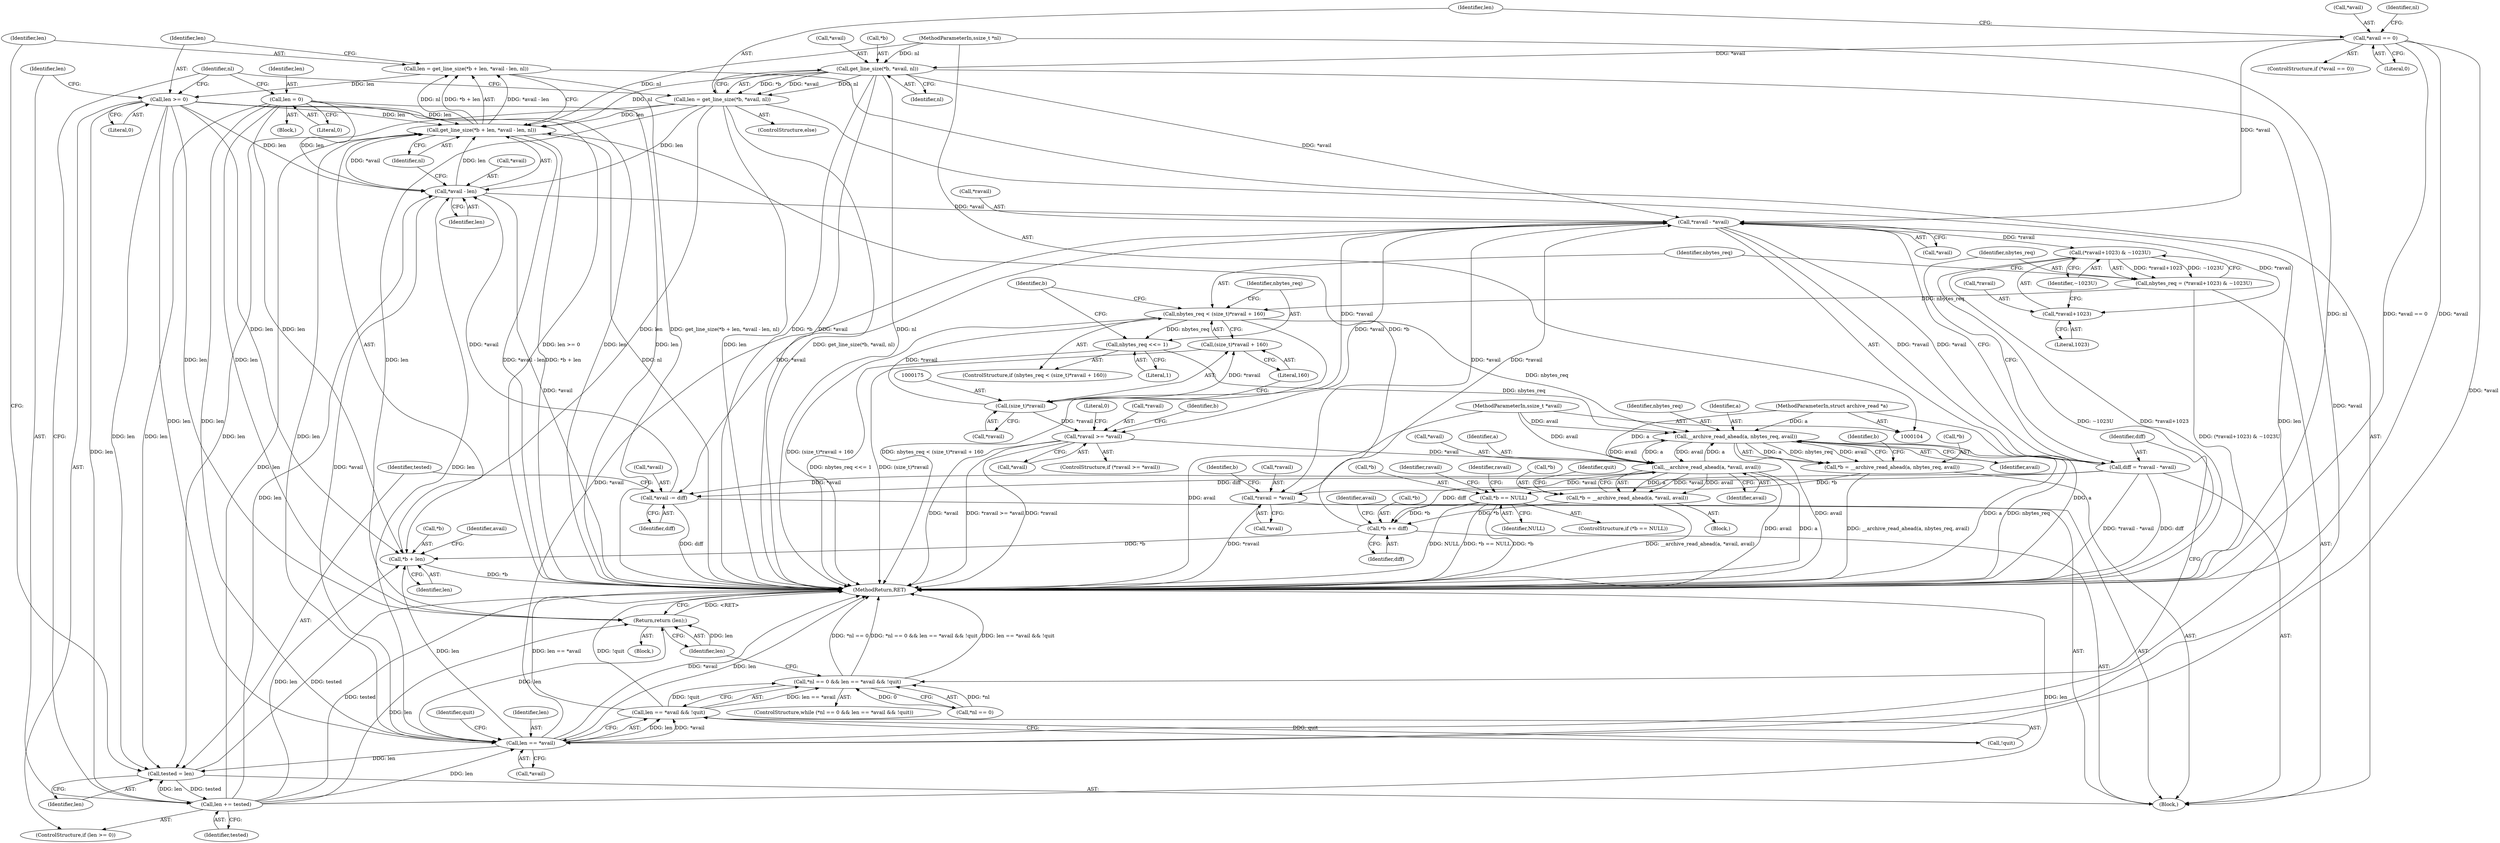 digraph "0_libarchive_eec077f52bfa2d3f7103b4b74d52572ba8a15aca@integer" {
"1000230" [label="(Call,len = get_line_size(*b + len, *avail - len, nl))"];
"1000232" [label="(Call,get_line_size(*b + len, *avail - len, nl))"];
"1000219" [label="(Call,*b += diff)"];
"1000153" [label="(Call,diff = *ravail - *avail)"];
"1000155" [label="(Call,*ravail - *avail)"];
"1000214" [label="(Call,*ravail = *avail)"];
"1000206" [label="(Call,__archive_read_ahead(a, *avail, avail))"];
"1000185" [label="(Call,__archive_read_ahead(a, nbytes_req, avail))"];
"1000105" [label="(MethodParameterIn,struct archive_read *a)"];
"1000171" [label="(Call,nbytes_req < (size_t)*ravail + 160)"];
"1000161" [label="(Call,nbytes_req = (*ravail+1023) & ~1023U)"];
"1000163" [label="(Call,(*ravail+1023) & ~1023U)"];
"1000174" [label="(Call,(size_t)*ravail)"];
"1000179" [label="(Call,nbytes_req <<= 1)"];
"1000107" [label="(MethodParameterIn,ssize_t *avail)"];
"1000196" [label="(Call,*ravail >= *avail)"];
"1000237" [label="(Call,*avail - len)"];
"1000223" [label="(Call,*avail -= diff)"];
"1000126" [label="(Call,len = 0)"];
"1000243" [label="(Call,len >= 0)"];
"1000230" [label="(Call,len = get_line_size(*b + len, *avail - len, nl))"];
"1000145" [label="(Call,len == *avail)"];
"1000246" [label="(Call,len += tested)"];
"1000227" [label="(Call,tested = len)"];
"1000130" [label="(Call,len = get_line_size(*b, *avail, nl))"];
"1000132" [label="(Call,get_line_size(*b, *avail, nl))"];
"1000117" [label="(Call,*avail == 0)"];
"1000109" [label="(MethodParameterIn,ssize_t *nl)"];
"1000190" [label="(Call,*b == NULL)"];
"1000182" [label="(Call,*b = __archive_read_ahead(a, nbytes_req, avail))"];
"1000203" [label="(Call,*b = __archive_read_ahead(a, *avail, avail))"];
"1000144" [label="(Call,len == *avail && !quit)"];
"1000139" [label="(Call,*nl == 0 && len == *avail && !quit)"];
"1000233" [label="(Call,*b + len)"];
"1000164" [label="(Call,*ravail+1023)"];
"1000173" [label="(Call,(size_t)*ravail + 160)"];
"1000249" [label="(Return,return (len);)"];
"1000251" [label="(MethodReturn,RET)"];
"1000230" [label="(Call,len = get_line_size(*b + len, *avail - len, nl))"];
"1000105" [label="(MethodParameterIn,struct archive_read *a)"];
"1000131" [label="(Identifier,len)"];
"1000124" [label="(Identifier,nl)"];
"1000184" [label="(Identifier,b)"];
"1000171" [label="(Call,nbytes_req < (size_t)*ravail + 160)"];
"1000107" [label="(MethodParameterIn,ssize_t *avail)"];
"1000127" [label="(Identifier,len)"];
"1000232" [label="(Call,get_line_size(*b + len, *avail - len, nl))"];
"1000222" [label="(Identifier,diff)"];
"1000191" [label="(Call,*b)"];
"1000206" [label="(Call,__archive_read_ahead(a, *avail, avail))"];
"1000186" [label="(Identifier,a)"];
"1000199" [label="(Call,*avail)"];
"1000202" [label="(Literal,0)"];
"1000214" [label="(Call,*ravail = *avail)"];
"1000151" [label="(Block,)"];
"1000130" [label="(Call,len = get_line_size(*b, *avail, nl))"];
"1000176" [label="(Call,*ravail)"];
"1000172" [label="(Identifier,nbytes_req)"];
"1000150" [label="(Identifier,quit)"];
"1000135" [label="(Call,*avail)"];
"1000229" [label="(Identifier,len)"];
"1000145" [label="(Call,len == *avail)"];
"1000167" [label="(Literal,1023)"];
"1000241" [label="(Identifier,nl)"];
"1000215" [label="(Call,*ravail)"];
"1000196" [label="(Call,*ravail >= *avail)"];
"1000192" [label="(Identifier,b)"];
"1000234" [label="(Call,*b)"];
"1000168" [label="(Identifier,~1023U)"];
"1000236" [label="(Identifier,len)"];
"1000144" [label="(Call,len == *avail && !quit)"];
"1000195" [label="(ControlStructure,if (*ravail >= *avail))"];
"1000137" [label="(Identifier,nl)"];
"1000198" [label="(Identifier,ravail)"];
"1000194" [label="(Block,)"];
"1000231" [label="(Identifier,len)"];
"1000239" [label="(Identifier,avail)"];
"1000161" [label="(Call,nbytes_req = (*ravail+1023) & ~1023U)"];
"1000155" [label="(Call,*ravail - *avail)"];
"1000164" [label="(Call,*ravail+1023)"];
"1000126" [label="(Call,len = 0)"];
"1000197" [label="(Call,*ravail)"];
"1000188" [label="(Identifier,avail)"];
"1000187" [label="(Identifier,nbytes_req)"];
"1000204" [label="(Call,*b)"];
"1000219" [label="(Call,*b += diff)"];
"1000248" [label="(Identifier,tested)"];
"1000162" [label="(Identifier,nbytes_req)"];
"1000165" [label="(Call,*ravail)"];
"1000226" [label="(Identifier,diff)"];
"1000154" [label="(Identifier,diff)"];
"1000240" [label="(Identifier,len)"];
"1000212" [label="(Identifier,quit)"];
"1000153" [label="(Call,diff = *ravail - *avail)"];
"1000121" [label="(Block,)"];
"1000146" [label="(Identifier,len)"];
"1000120" [label="(Literal,0)"];
"1000208" [label="(Call,*avail)"];
"1000116" [label="(ControlStructure,if (*avail == 0))"];
"1000224" [label="(Call,*avail)"];
"1000185" [label="(Call,__archive_read_ahead(a, nbytes_req, avail))"];
"1000181" [label="(Literal,1)"];
"1000249" [label="(Return,return (len);)"];
"1000129" [label="(ControlStructure,else)"];
"1000228" [label="(Identifier,tested)"];
"1000225" [label="(Identifier,avail)"];
"1000244" [label="(Identifier,len)"];
"1000149" [label="(Call,!quit)"];
"1000233" [label="(Call,*b + len)"];
"1000142" [label="(Identifier,nl)"];
"1000183" [label="(Call,*b)"];
"1000207" [label="(Identifier,a)"];
"1000110" [label="(Block,)"];
"1000190" [label="(Call,*b == NULL)"];
"1000158" [label="(Call,*avail)"];
"1000221" [label="(Identifier,b)"];
"1000147" [label="(Call,*avail)"];
"1000193" [label="(Identifier,NULL)"];
"1000220" [label="(Call,*b)"];
"1000238" [label="(Call,*avail)"];
"1000245" [label="(Literal,0)"];
"1000246" [label="(Call,len += tested)"];
"1000139" [label="(Call,*nl == 0 && len == *avail && !quit)"];
"1000132" [label="(Call,get_line_size(*b, *avail, nl))"];
"1000250" [label="(Identifier,len)"];
"1000210" [label="(Identifier,avail)"];
"1000242" [label="(ControlStructure,if (len >= 0))"];
"1000179" [label="(Call,nbytes_req <<= 1)"];
"1000178" [label="(Literal,160)"];
"1000237" [label="(Call,*avail - len)"];
"1000163" [label="(Call,(*ravail+1023) & ~1023U)"];
"1000118" [label="(Call,*avail)"];
"1000223" [label="(Call,*avail -= diff)"];
"1000138" [label="(ControlStructure,while (*nl == 0 && len == *avail && !quit))"];
"1000227" [label="(Call,tested = len)"];
"1000180" [label="(Identifier,nbytes_req)"];
"1000216" [label="(Identifier,ravail)"];
"1000140" [label="(Call,*nl == 0)"];
"1000205" [label="(Identifier,b)"];
"1000156" [label="(Call,*ravail)"];
"1000133" [label="(Call,*b)"];
"1000203" [label="(Call,*b = __archive_read_ahead(a, *avail, avail))"];
"1000117" [label="(Call,*avail == 0)"];
"1000243" [label="(Call,len >= 0)"];
"1000109" [label="(MethodParameterIn,ssize_t *nl)"];
"1000170" [label="(ControlStructure,if (nbytes_req < (size_t)*ravail + 160))"];
"1000174" [label="(Call,(size_t)*ravail)"];
"1000247" [label="(Identifier,len)"];
"1000173" [label="(Call,(size_t)*ravail + 160)"];
"1000189" [label="(ControlStructure,if (*b == NULL))"];
"1000217" [label="(Call,*avail)"];
"1000128" [label="(Literal,0)"];
"1000182" [label="(Call,*b = __archive_read_ahead(a, nbytes_req, avail))"];
"1000230" -> "1000151"  [label="AST: "];
"1000230" -> "1000232"  [label="CFG: "];
"1000231" -> "1000230"  [label="AST: "];
"1000232" -> "1000230"  [label="AST: "];
"1000244" -> "1000230"  [label="CFG: "];
"1000230" -> "1000251"  [label="DDG: get_line_size(*b + len, *avail - len, nl)"];
"1000232" -> "1000230"  [label="DDG: *b + len"];
"1000232" -> "1000230"  [label="DDG: *avail - len"];
"1000232" -> "1000230"  [label="DDG: nl"];
"1000230" -> "1000243"  [label="DDG: len"];
"1000232" -> "1000241"  [label="CFG: "];
"1000233" -> "1000232"  [label="AST: "];
"1000237" -> "1000232"  [label="AST: "];
"1000241" -> "1000232"  [label="AST: "];
"1000232" -> "1000251"  [label="DDG: *avail - len"];
"1000232" -> "1000251"  [label="DDG: *b + len"];
"1000232" -> "1000251"  [label="DDG: nl"];
"1000219" -> "1000232"  [label="DDG: *b"];
"1000126" -> "1000232"  [label="DDG: len"];
"1000243" -> "1000232"  [label="DDG: len"];
"1000145" -> "1000232"  [label="DDG: len"];
"1000246" -> "1000232"  [label="DDG: len"];
"1000130" -> "1000232"  [label="DDG: len"];
"1000237" -> "1000232"  [label="DDG: *avail"];
"1000237" -> "1000232"  [label="DDG: len"];
"1000132" -> "1000232"  [label="DDG: nl"];
"1000109" -> "1000232"  [label="DDG: nl"];
"1000219" -> "1000151"  [label="AST: "];
"1000219" -> "1000222"  [label="CFG: "];
"1000220" -> "1000219"  [label="AST: "];
"1000222" -> "1000219"  [label="AST: "];
"1000225" -> "1000219"  [label="CFG: "];
"1000153" -> "1000219"  [label="DDG: diff"];
"1000190" -> "1000219"  [label="DDG: *b"];
"1000203" -> "1000219"  [label="DDG: *b"];
"1000219" -> "1000233"  [label="DDG: *b"];
"1000153" -> "1000151"  [label="AST: "];
"1000153" -> "1000155"  [label="CFG: "];
"1000154" -> "1000153"  [label="AST: "];
"1000155" -> "1000153"  [label="AST: "];
"1000162" -> "1000153"  [label="CFG: "];
"1000153" -> "1000251"  [label="DDG: *ravail - *avail"];
"1000153" -> "1000251"  [label="DDG: diff"];
"1000155" -> "1000153"  [label="DDG: *ravail"];
"1000155" -> "1000153"  [label="DDG: *avail"];
"1000153" -> "1000223"  [label="DDG: diff"];
"1000155" -> "1000158"  [label="CFG: "];
"1000156" -> "1000155"  [label="AST: "];
"1000158" -> "1000155"  [label="AST: "];
"1000214" -> "1000155"  [label="DDG: *ravail"];
"1000237" -> "1000155"  [label="DDG: *avail"];
"1000117" -> "1000155"  [label="DDG: *avail"];
"1000132" -> "1000155"  [label="DDG: *avail"];
"1000145" -> "1000155"  [label="DDG: *avail"];
"1000155" -> "1000163"  [label="DDG: *ravail"];
"1000155" -> "1000164"  [label="DDG: *ravail"];
"1000155" -> "1000174"  [label="DDG: *ravail"];
"1000155" -> "1000196"  [label="DDG: *avail"];
"1000155" -> "1000214"  [label="DDG: *avail"];
"1000155" -> "1000223"  [label="DDG: *avail"];
"1000214" -> "1000151"  [label="AST: "];
"1000214" -> "1000217"  [label="CFG: "];
"1000215" -> "1000214"  [label="AST: "];
"1000217" -> "1000214"  [label="AST: "];
"1000221" -> "1000214"  [label="CFG: "];
"1000214" -> "1000251"  [label="DDG: *ravail"];
"1000206" -> "1000214"  [label="DDG: *avail"];
"1000206" -> "1000203"  [label="AST: "];
"1000206" -> "1000210"  [label="CFG: "];
"1000207" -> "1000206"  [label="AST: "];
"1000208" -> "1000206"  [label="AST: "];
"1000210" -> "1000206"  [label="AST: "];
"1000203" -> "1000206"  [label="CFG: "];
"1000206" -> "1000251"  [label="DDG: avail"];
"1000206" -> "1000251"  [label="DDG: a"];
"1000206" -> "1000185"  [label="DDG: a"];
"1000206" -> "1000185"  [label="DDG: avail"];
"1000206" -> "1000203"  [label="DDG: a"];
"1000206" -> "1000203"  [label="DDG: *avail"];
"1000206" -> "1000203"  [label="DDG: avail"];
"1000185" -> "1000206"  [label="DDG: a"];
"1000185" -> "1000206"  [label="DDG: avail"];
"1000105" -> "1000206"  [label="DDG: a"];
"1000196" -> "1000206"  [label="DDG: *avail"];
"1000107" -> "1000206"  [label="DDG: avail"];
"1000206" -> "1000223"  [label="DDG: *avail"];
"1000185" -> "1000182"  [label="AST: "];
"1000185" -> "1000188"  [label="CFG: "];
"1000186" -> "1000185"  [label="AST: "];
"1000187" -> "1000185"  [label="AST: "];
"1000188" -> "1000185"  [label="AST: "];
"1000182" -> "1000185"  [label="CFG: "];
"1000185" -> "1000251"  [label="DDG: nbytes_req"];
"1000185" -> "1000251"  [label="DDG: avail"];
"1000185" -> "1000251"  [label="DDG: a"];
"1000185" -> "1000182"  [label="DDG: a"];
"1000185" -> "1000182"  [label="DDG: nbytes_req"];
"1000185" -> "1000182"  [label="DDG: avail"];
"1000105" -> "1000185"  [label="DDG: a"];
"1000171" -> "1000185"  [label="DDG: nbytes_req"];
"1000179" -> "1000185"  [label="DDG: nbytes_req"];
"1000107" -> "1000185"  [label="DDG: avail"];
"1000105" -> "1000104"  [label="AST: "];
"1000105" -> "1000251"  [label="DDG: a"];
"1000171" -> "1000170"  [label="AST: "];
"1000171" -> "1000173"  [label="CFG: "];
"1000172" -> "1000171"  [label="AST: "];
"1000173" -> "1000171"  [label="AST: "];
"1000180" -> "1000171"  [label="CFG: "];
"1000184" -> "1000171"  [label="CFG: "];
"1000171" -> "1000251"  [label="DDG: (size_t)*ravail + 160"];
"1000171" -> "1000251"  [label="DDG: nbytes_req < (size_t)*ravail + 160"];
"1000161" -> "1000171"  [label="DDG: nbytes_req"];
"1000174" -> "1000171"  [label="DDG: *ravail"];
"1000171" -> "1000179"  [label="DDG: nbytes_req"];
"1000161" -> "1000151"  [label="AST: "];
"1000161" -> "1000163"  [label="CFG: "];
"1000162" -> "1000161"  [label="AST: "];
"1000163" -> "1000161"  [label="AST: "];
"1000172" -> "1000161"  [label="CFG: "];
"1000161" -> "1000251"  [label="DDG: (*ravail+1023) & ~1023U"];
"1000163" -> "1000161"  [label="DDG: *ravail+1023"];
"1000163" -> "1000161"  [label="DDG: ~1023U"];
"1000163" -> "1000168"  [label="CFG: "];
"1000164" -> "1000163"  [label="AST: "];
"1000168" -> "1000163"  [label="AST: "];
"1000163" -> "1000251"  [label="DDG: ~1023U"];
"1000163" -> "1000251"  [label="DDG: *ravail+1023"];
"1000174" -> "1000173"  [label="AST: "];
"1000174" -> "1000176"  [label="CFG: "];
"1000175" -> "1000174"  [label="AST: "];
"1000176" -> "1000174"  [label="AST: "];
"1000178" -> "1000174"  [label="CFG: "];
"1000174" -> "1000173"  [label="DDG: *ravail"];
"1000174" -> "1000196"  [label="DDG: *ravail"];
"1000179" -> "1000170"  [label="AST: "];
"1000179" -> "1000181"  [label="CFG: "];
"1000180" -> "1000179"  [label="AST: "];
"1000181" -> "1000179"  [label="AST: "];
"1000184" -> "1000179"  [label="CFG: "];
"1000179" -> "1000251"  [label="DDG: nbytes_req <<= 1"];
"1000107" -> "1000104"  [label="AST: "];
"1000107" -> "1000251"  [label="DDG: avail"];
"1000196" -> "1000195"  [label="AST: "];
"1000196" -> "1000199"  [label="CFG: "];
"1000197" -> "1000196"  [label="AST: "];
"1000199" -> "1000196"  [label="AST: "];
"1000202" -> "1000196"  [label="CFG: "];
"1000205" -> "1000196"  [label="CFG: "];
"1000196" -> "1000251"  [label="DDG: *ravail"];
"1000196" -> "1000251"  [label="DDG: *avail"];
"1000196" -> "1000251"  [label="DDG: *ravail >= *avail"];
"1000237" -> "1000240"  [label="CFG: "];
"1000238" -> "1000237"  [label="AST: "];
"1000240" -> "1000237"  [label="AST: "];
"1000241" -> "1000237"  [label="CFG: "];
"1000237" -> "1000251"  [label="DDG: *avail"];
"1000237" -> "1000145"  [label="DDG: *avail"];
"1000223" -> "1000237"  [label="DDG: *avail"];
"1000126" -> "1000237"  [label="DDG: len"];
"1000243" -> "1000237"  [label="DDG: len"];
"1000145" -> "1000237"  [label="DDG: len"];
"1000246" -> "1000237"  [label="DDG: len"];
"1000130" -> "1000237"  [label="DDG: len"];
"1000223" -> "1000151"  [label="AST: "];
"1000223" -> "1000226"  [label="CFG: "];
"1000224" -> "1000223"  [label="AST: "];
"1000226" -> "1000223"  [label="AST: "];
"1000228" -> "1000223"  [label="CFG: "];
"1000223" -> "1000251"  [label="DDG: diff"];
"1000126" -> "1000121"  [label="AST: "];
"1000126" -> "1000128"  [label="CFG: "];
"1000127" -> "1000126"  [label="AST: "];
"1000128" -> "1000126"  [label="AST: "];
"1000142" -> "1000126"  [label="CFG: "];
"1000126" -> "1000251"  [label="DDG: len"];
"1000126" -> "1000145"  [label="DDG: len"];
"1000126" -> "1000227"  [label="DDG: len"];
"1000126" -> "1000233"  [label="DDG: len"];
"1000126" -> "1000249"  [label="DDG: len"];
"1000243" -> "1000242"  [label="AST: "];
"1000243" -> "1000245"  [label="CFG: "];
"1000244" -> "1000243"  [label="AST: "];
"1000245" -> "1000243"  [label="AST: "];
"1000142" -> "1000243"  [label="CFG: "];
"1000247" -> "1000243"  [label="CFG: "];
"1000243" -> "1000251"  [label="DDG: len"];
"1000243" -> "1000251"  [label="DDG: len >= 0"];
"1000243" -> "1000145"  [label="DDG: len"];
"1000243" -> "1000227"  [label="DDG: len"];
"1000243" -> "1000233"  [label="DDG: len"];
"1000243" -> "1000246"  [label="DDG: len"];
"1000243" -> "1000249"  [label="DDG: len"];
"1000145" -> "1000144"  [label="AST: "];
"1000145" -> "1000147"  [label="CFG: "];
"1000146" -> "1000145"  [label="AST: "];
"1000147" -> "1000145"  [label="AST: "];
"1000150" -> "1000145"  [label="CFG: "];
"1000144" -> "1000145"  [label="CFG: "];
"1000145" -> "1000251"  [label="DDG: len"];
"1000145" -> "1000251"  [label="DDG: *avail"];
"1000145" -> "1000144"  [label="DDG: len"];
"1000145" -> "1000144"  [label="DDG: *avail"];
"1000246" -> "1000145"  [label="DDG: len"];
"1000130" -> "1000145"  [label="DDG: len"];
"1000117" -> "1000145"  [label="DDG: *avail"];
"1000132" -> "1000145"  [label="DDG: *avail"];
"1000145" -> "1000227"  [label="DDG: len"];
"1000145" -> "1000233"  [label="DDG: len"];
"1000145" -> "1000249"  [label="DDG: len"];
"1000246" -> "1000242"  [label="AST: "];
"1000246" -> "1000248"  [label="CFG: "];
"1000247" -> "1000246"  [label="AST: "];
"1000248" -> "1000246"  [label="AST: "];
"1000142" -> "1000246"  [label="CFG: "];
"1000246" -> "1000251"  [label="DDG: tested"];
"1000246" -> "1000251"  [label="DDG: len"];
"1000246" -> "1000227"  [label="DDG: len"];
"1000246" -> "1000233"  [label="DDG: len"];
"1000227" -> "1000246"  [label="DDG: tested"];
"1000246" -> "1000249"  [label="DDG: len"];
"1000227" -> "1000151"  [label="AST: "];
"1000227" -> "1000229"  [label="CFG: "];
"1000228" -> "1000227"  [label="AST: "];
"1000229" -> "1000227"  [label="AST: "];
"1000231" -> "1000227"  [label="CFG: "];
"1000227" -> "1000251"  [label="DDG: tested"];
"1000130" -> "1000227"  [label="DDG: len"];
"1000130" -> "1000129"  [label="AST: "];
"1000130" -> "1000132"  [label="CFG: "];
"1000131" -> "1000130"  [label="AST: "];
"1000132" -> "1000130"  [label="AST: "];
"1000142" -> "1000130"  [label="CFG: "];
"1000130" -> "1000251"  [label="DDG: len"];
"1000130" -> "1000251"  [label="DDG: get_line_size(*b, *avail, nl)"];
"1000132" -> "1000130"  [label="DDG: *b"];
"1000132" -> "1000130"  [label="DDG: *avail"];
"1000132" -> "1000130"  [label="DDG: nl"];
"1000130" -> "1000233"  [label="DDG: len"];
"1000130" -> "1000249"  [label="DDG: len"];
"1000132" -> "1000137"  [label="CFG: "];
"1000133" -> "1000132"  [label="AST: "];
"1000135" -> "1000132"  [label="AST: "];
"1000137" -> "1000132"  [label="AST: "];
"1000132" -> "1000251"  [label="DDG: *b"];
"1000132" -> "1000251"  [label="DDG: *avail"];
"1000132" -> "1000251"  [label="DDG: nl"];
"1000117" -> "1000132"  [label="DDG: *avail"];
"1000109" -> "1000132"  [label="DDG: nl"];
"1000117" -> "1000116"  [label="AST: "];
"1000117" -> "1000120"  [label="CFG: "];
"1000118" -> "1000117"  [label="AST: "];
"1000120" -> "1000117"  [label="AST: "];
"1000124" -> "1000117"  [label="CFG: "];
"1000131" -> "1000117"  [label="CFG: "];
"1000117" -> "1000251"  [label="DDG: *avail"];
"1000117" -> "1000251"  [label="DDG: *avail == 0"];
"1000109" -> "1000104"  [label="AST: "];
"1000109" -> "1000251"  [label="DDG: nl"];
"1000190" -> "1000189"  [label="AST: "];
"1000190" -> "1000193"  [label="CFG: "];
"1000191" -> "1000190"  [label="AST: "];
"1000193" -> "1000190"  [label="AST: "];
"1000198" -> "1000190"  [label="CFG: "];
"1000216" -> "1000190"  [label="CFG: "];
"1000190" -> "1000251"  [label="DDG: *b == NULL"];
"1000190" -> "1000251"  [label="DDG: *b"];
"1000190" -> "1000251"  [label="DDG: NULL"];
"1000182" -> "1000190"  [label="DDG: *b"];
"1000182" -> "1000151"  [label="AST: "];
"1000183" -> "1000182"  [label="AST: "];
"1000192" -> "1000182"  [label="CFG: "];
"1000182" -> "1000251"  [label="DDG: __archive_read_ahead(a, nbytes_req, avail)"];
"1000203" -> "1000194"  [label="AST: "];
"1000204" -> "1000203"  [label="AST: "];
"1000212" -> "1000203"  [label="CFG: "];
"1000203" -> "1000251"  [label="DDG: __archive_read_ahead(a, *avail, avail)"];
"1000144" -> "1000139"  [label="AST: "];
"1000144" -> "1000149"  [label="CFG: "];
"1000149" -> "1000144"  [label="AST: "];
"1000139" -> "1000144"  [label="CFG: "];
"1000144" -> "1000251"  [label="DDG: !quit"];
"1000144" -> "1000251"  [label="DDG: len == *avail"];
"1000144" -> "1000139"  [label="DDG: len == *avail"];
"1000144" -> "1000139"  [label="DDG: !quit"];
"1000149" -> "1000144"  [label="DDG: quit"];
"1000139" -> "1000138"  [label="AST: "];
"1000139" -> "1000140"  [label="CFG: "];
"1000140" -> "1000139"  [label="AST: "];
"1000154" -> "1000139"  [label="CFG: "];
"1000250" -> "1000139"  [label="CFG: "];
"1000139" -> "1000251"  [label="DDG: *nl == 0"];
"1000139" -> "1000251"  [label="DDG: *nl == 0 && len == *avail && !quit"];
"1000139" -> "1000251"  [label="DDG: len == *avail && !quit"];
"1000140" -> "1000139"  [label="DDG: *nl"];
"1000140" -> "1000139"  [label="DDG: 0"];
"1000233" -> "1000236"  [label="CFG: "];
"1000234" -> "1000233"  [label="AST: "];
"1000236" -> "1000233"  [label="AST: "];
"1000239" -> "1000233"  [label="CFG: "];
"1000233" -> "1000251"  [label="DDG: *b"];
"1000164" -> "1000167"  [label="CFG: "];
"1000165" -> "1000164"  [label="AST: "];
"1000167" -> "1000164"  [label="AST: "];
"1000168" -> "1000164"  [label="CFG: "];
"1000173" -> "1000178"  [label="CFG: "];
"1000178" -> "1000173"  [label="AST: "];
"1000173" -> "1000251"  [label="DDG: (size_t)*ravail"];
"1000249" -> "1000110"  [label="AST: "];
"1000249" -> "1000250"  [label="CFG: "];
"1000250" -> "1000249"  [label="AST: "];
"1000251" -> "1000249"  [label="CFG: "];
"1000249" -> "1000251"  [label="DDG: <RET>"];
"1000250" -> "1000249"  [label="DDG: len"];
}
